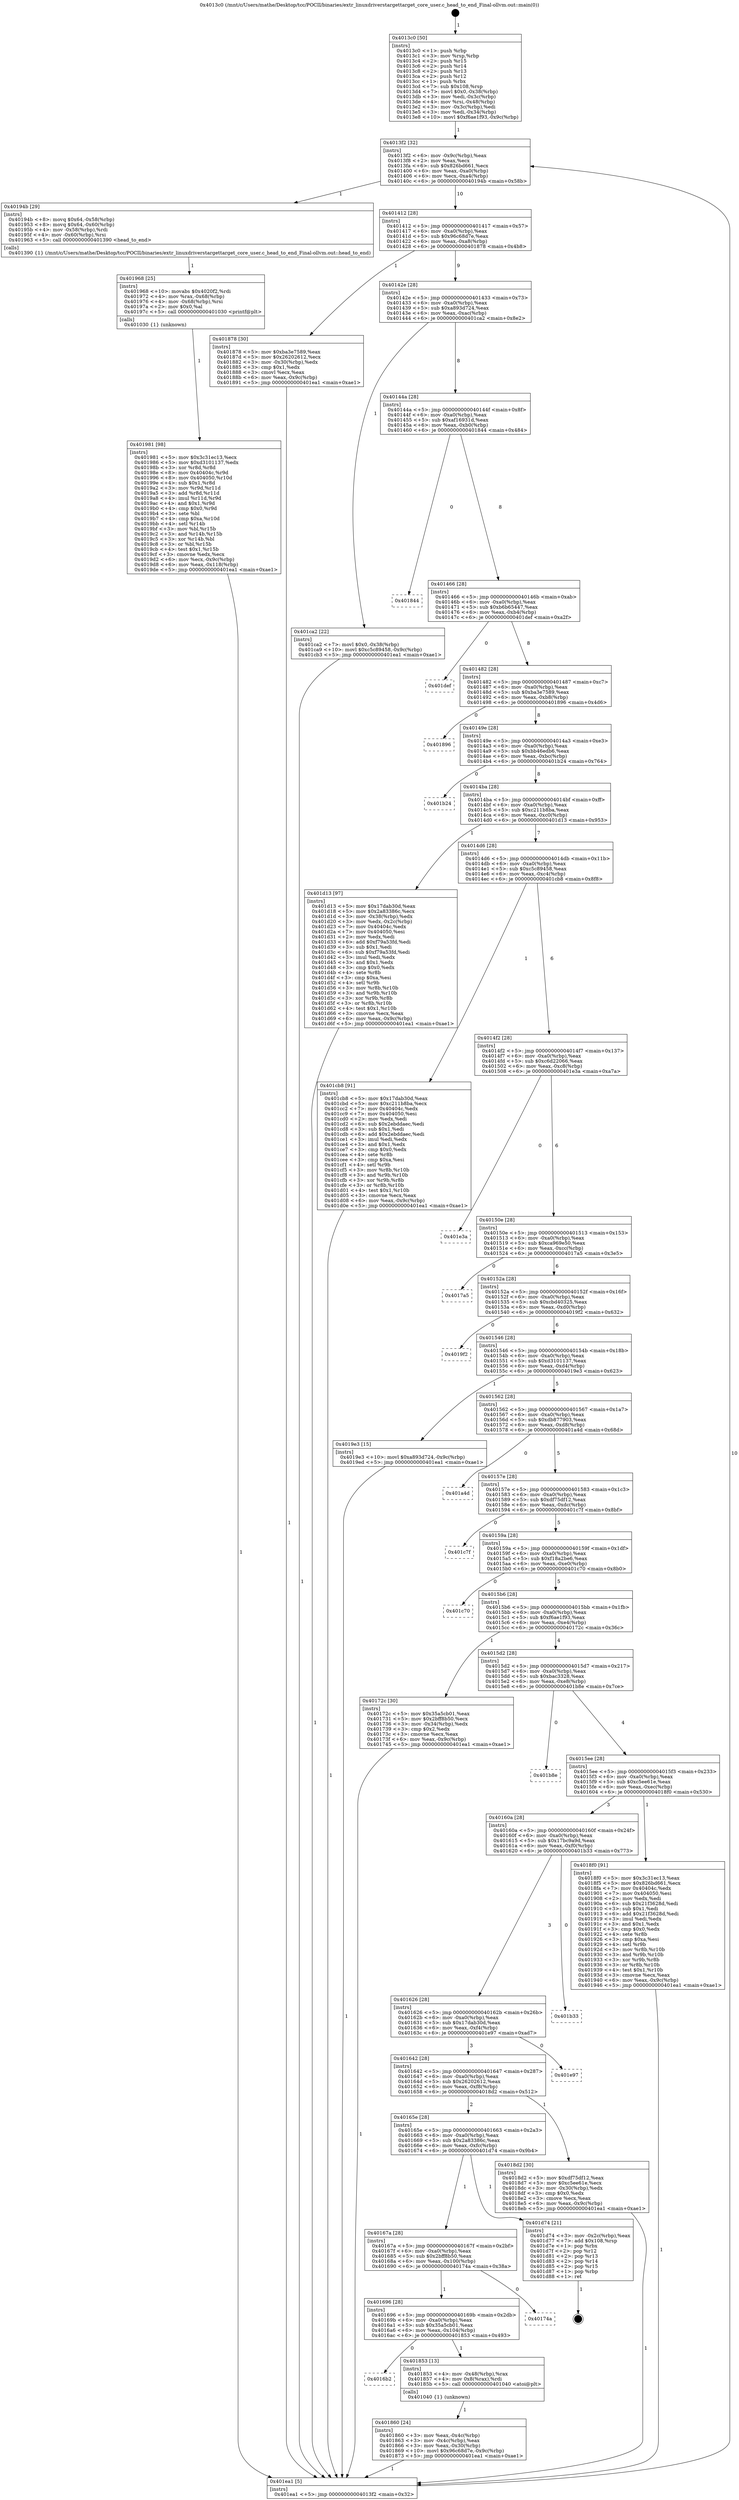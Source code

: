 digraph "0x4013c0" {
  label = "0x4013c0 (/mnt/c/Users/mathe/Desktop/tcc/POCII/binaries/extr_linuxdriverstargettarget_core_user.c_head_to_end_Final-ollvm.out::main(0))"
  labelloc = "t"
  node[shape=record]

  Entry [label="",width=0.3,height=0.3,shape=circle,fillcolor=black,style=filled]
  "0x4013f2" [label="{
     0x4013f2 [32]\l
     | [instrs]\l
     &nbsp;&nbsp;0x4013f2 \<+6\>: mov -0x9c(%rbp),%eax\l
     &nbsp;&nbsp;0x4013f8 \<+2\>: mov %eax,%ecx\l
     &nbsp;&nbsp;0x4013fa \<+6\>: sub $0x826bd661,%ecx\l
     &nbsp;&nbsp;0x401400 \<+6\>: mov %eax,-0xa0(%rbp)\l
     &nbsp;&nbsp;0x401406 \<+6\>: mov %ecx,-0xa4(%rbp)\l
     &nbsp;&nbsp;0x40140c \<+6\>: je 000000000040194b \<main+0x58b\>\l
  }"]
  "0x40194b" [label="{
     0x40194b [29]\l
     | [instrs]\l
     &nbsp;&nbsp;0x40194b \<+8\>: movq $0x64,-0x58(%rbp)\l
     &nbsp;&nbsp;0x401953 \<+8\>: movq $0x64,-0x60(%rbp)\l
     &nbsp;&nbsp;0x40195b \<+4\>: mov -0x58(%rbp),%rdi\l
     &nbsp;&nbsp;0x40195f \<+4\>: mov -0x60(%rbp),%rsi\l
     &nbsp;&nbsp;0x401963 \<+5\>: call 0000000000401390 \<head_to_end\>\l
     | [calls]\l
     &nbsp;&nbsp;0x401390 \{1\} (/mnt/c/Users/mathe/Desktop/tcc/POCII/binaries/extr_linuxdriverstargettarget_core_user.c_head_to_end_Final-ollvm.out::head_to_end)\l
  }"]
  "0x401412" [label="{
     0x401412 [28]\l
     | [instrs]\l
     &nbsp;&nbsp;0x401412 \<+5\>: jmp 0000000000401417 \<main+0x57\>\l
     &nbsp;&nbsp;0x401417 \<+6\>: mov -0xa0(%rbp),%eax\l
     &nbsp;&nbsp;0x40141d \<+5\>: sub $0x96c68d7e,%eax\l
     &nbsp;&nbsp;0x401422 \<+6\>: mov %eax,-0xa8(%rbp)\l
     &nbsp;&nbsp;0x401428 \<+6\>: je 0000000000401878 \<main+0x4b8\>\l
  }"]
  Exit [label="",width=0.3,height=0.3,shape=circle,fillcolor=black,style=filled,peripheries=2]
  "0x401878" [label="{
     0x401878 [30]\l
     | [instrs]\l
     &nbsp;&nbsp;0x401878 \<+5\>: mov $0xba3e7589,%eax\l
     &nbsp;&nbsp;0x40187d \<+5\>: mov $0x26202612,%ecx\l
     &nbsp;&nbsp;0x401882 \<+3\>: mov -0x30(%rbp),%edx\l
     &nbsp;&nbsp;0x401885 \<+3\>: cmp $0x1,%edx\l
     &nbsp;&nbsp;0x401888 \<+3\>: cmovl %ecx,%eax\l
     &nbsp;&nbsp;0x40188b \<+6\>: mov %eax,-0x9c(%rbp)\l
     &nbsp;&nbsp;0x401891 \<+5\>: jmp 0000000000401ea1 \<main+0xae1\>\l
  }"]
  "0x40142e" [label="{
     0x40142e [28]\l
     | [instrs]\l
     &nbsp;&nbsp;0x40142e \<+5\>: jmp 0000000000401433 \<main+0x73\>\l
     &nbsp;&nbsp;0x401433 \<+6\>: mov -0xa0(%rbp),%eax\l
     &nbsp;&nbsp;0x401439 \<+5\>: sub $0xa893d724,%eax\l
     &nbsp;&nbsp;0x40143e \<+6\>: mov %eax,-0xac(%rbp)\l
     &nbsp;&nbsp;0x401444 \<+6\>: je 0000000000401ca2 \<main+0x8e2\>\l
  }"]
  "0x401981" [label="{
     0x401981 [98]\l
     | [instrs]\l
     &nbsp;&nbsp;0x401981 \<+5\>: mov $0x3c31ec13,%ecx\l
     &nbsp;&nbsp;0x401986 \<+5\>: mov $0xd3101137,%edx\l
     &nbsp;&nbsp;0x40198b \<+3\>: xor %r8d,%r8d\l
     &nbsp;&nbsp;0x40198e \<+8\>: mov 0x40404c,%r9d\l
     &nbsp;&nbsp;0x401996 \<+8\>: mov 0x404050,%r10d\l
     &nbsp;&nbsp;0x40199e \<+4\>: sub $0x1,%r8d\l
     &nbsp;&nbsp;0x4019a2 \<+3\>: mov %r9d,%r11d\l
     &nbsp;&nbsp;0x4019a5 \<+3\>: add %r8d,%r11d\l
     &nbsp;&nbsp;0x4019a8 \<+4\>: imul %r11d,%r9d\l
     &nbsp;&nbsp;0x4019ac \<+4\>: and $0x1,%r9d\l
     &nbsp;&nbsp;0x4019b0 \<+4\>: cmp $0x0,%r9d\l
     &nbsp;&nbsp;0x4019b4 \<+3\>: sete %bl\l
     &nbsp;&nbsp;0x4019b7 \<+4\>: cmp $0xa,%r10d\l
     &nbsp;&nbsp;0x4019bb \<+4\>: setl %r14b\l
     &nbsp;&nbsp;0x4019bf \<+3\>: mov %bl,%r15b\l
     &nbsp;&nbsp;0x4019c2 \<+3\>: and %r14b,%r15b\l
     &nbsp;&nbsp;0x4019c5 \<+3\>: xor %r14b,%bl\l
     &nbsp;&nbsp;0x4019c8 \<+3\>: or %bl,%r15b\l
     &nbsp;&nbsp;0x4019cb \<+4\>: test $0x1,%r15b\l
     &nbsp;&nbsp;0x4019cf \<+3\>: cmovne %edx,%ecx\l
     &nbsp;&nbsp;0x4019d2 \<+6\>: mov %ecx,-0x9c(%rbp)\l
     &nbsp;&nbsp;0x4019d8 \<+6\>: mov %eax,-0x118(%rbp)\l
     &nbsp;&nbsp;0x4019de \<+5\>: jmp 0000000000401ea1 \<main+0xae1\>\l
  }"]
  "0x401ca2" [label="{
     0x401ca2 [22]\l
     | [instrs]\l
     &nbsp;&nbsp;0x401ca2 \<+7\>: movl $0x0,-0x38(%rbp)\l
     &nbsp;&nbsp;0x401ca9 \<+10\>: movl $0xc5c89458,-0x9c(%rbp)\l
     &nbsp;&nbsp;0x401cb3 \<+5\>: jmp 0000000000401ea1 \<main+0xae1\>\l
  }"]
  "0x40144a" [label="{
     0x40144a [28]\l
     | [instrs]\l
     &nbsp;&nbsp;0x40144a \<+5\>: jmp 000000000040144f \<main+0x8f\>\l
     &nbsp;&nbsp;0x40144f \<+6\>: mov -0xa0(%rbp),%eax\l
     &nbsp;&nbsp;0x401455 \<+5\>: sub $0xaf16931d,%eax\l
     &nbsp;&nbsp;0x40145a \<+6\>: mov %eax,-0xb0(%rbp)\l
     &nbsp;&nbsp;0x401460 \<+6\>: je 0000000000401844 \<main+0x484\>\l
  }"]
  "0x401968" [label="{
     0x401968 [25]\l
     | [instrs]\l
     &nbsp;&nbsp;0x401968 \<+10\>: movabs $0x4020f2,%rdi\l
     &nbsp;&nbsp;0x401972 \<+4\>: mov %rax,-0x68(%rbp)\l
     &nbsp;&nbsp;0x401976 \<+4\>: mov -0x68(%rbp),%rsi\l
     &nbsp;&nbsp;0x40197a \<+2\>: mov $0x0,%al\l
     &nbsp;&nbsp;0x40197c \<+5\>: call 0000000000401030 \<printf@plt\>\l
     | [calls]\l
     &nbsp;&nbsp;0x401030 \{1\} (unknown)\l
  }"]
  "0x401844" [label="{
     0x401844\l
  }", style=dashed]
  "0x401466" [label="{
     0x401466 [28]\l
     | [instrs]\l
     &nbsp;&nbsp;0x401466 \<+5\>: jmp 000000000040146b \<main+0xab\>\l
     &nbsp;&nbsp;0x40146b \<+6\>: mov -0xa0(%rbp),%eax\l
     &nbsp;&nbsp;0x401471 \<+5\>: sub $0xb6b65447,%eax\l
     &nbsp;&nbsp;0x401476 \<+6\>: mov %eax,-0xb4(%rbp)\l
     &nbsp;&nbsp;0x40147c \<+6\>: je 0000000000401def \<main+0xa2f\>\l
  }"]
  "0x401860" [label="{
     0x401860 [24]\l
     | [instrs]\l
     &nbsp;&nbsp;0x401860 \<+3\>: mov %eax,-0x4c(%rbp)\l
     &nbsp;&nbsp;0x401863 \<+3\>: mov -0x4c(%rbp),%eax\l
     &nbsp;&nbsp;0x401866 \<+3\>: mov %eax,-0x30(%rbp)\l
     &nbsp;&nbsp;0x401869 \<+10\>: movl $0x96c68d7e,-0x9c(%rbp)\l
     &nbsp;&nbsp;0x401873 \<+5\>: jmp 0000000000401ea1 \<main+0xae1\>\l
  }"]
  "0x401def" [label="{
     0x401def\l
  }", style=dashed]
  "0x401482" [label="{
     0x401482 [28]\l
     | [instrs]\l
     &nbsp;&nbsp;0x401482 \<+5\>: jmp 0000000000401487 \<main+0xc7\>\l
     &nbsp;&nbsp;0x401487 \<+6\>: mov -0xa0(%rbp),%eax\l
     &nbsp;&nbsp;0x40148d \<+5\>: sub $0xba3e7589,%eax\l
     &nbsp;&nbsp;0x401492 \<+6\>: mov %eax,-0xb8(%rbp)\l
     &nbsp;&nbsp;0x401498 \<+6\>: je 0000000000401896 \<main+0x4d6\>\l
  }"]
  "0x4016b2" [label="{
     0x4016b2\l
  }", style=dashed]
  "0x401896" [label="{
     0x401896\l
  }", style=dashed]
  "0x40149e" [label="{
     0x40149e [28]\l
     | [instrs]\l
     &nbsp;&nbsp;0x40149e \<+5\>: jmp 00000000004014a3 \<main+0xe3\>\l
     &nbsp;&nbsp;0x4014a3 \<+6\>: mov -0xa0(%rbp),%eax\l
     &nbsp;&nbsp;0x4014a9 \<+5\>: sub $0xbb46edb6,%eax\l
     &nbsp;&nbsp;0x4014ae \<+6\>: mov %eax,-0xbc(%rbp)\l
     &nbsp;&nbsp;0x4014b4 \<+6\>: je 0000000000401b24 \<main+0x764\>\l
  }"]
  "0x401853" [label="{
     0x401853 [13]\l
     | [instrs]\l
     &nbsp;&nbsp;0x401853 \<+4\>: mov -0x48(%rbp),%rax\l
     &nbsp;&nbsp;0x401857 \<+4\>: mov 0x8(%rax),%rdi\l
     &nbsp;&nbsp;0x40185b \<+5\>: call 0000000000401040 \<atoi@plt\>\l
     | [calls]\l
     &nbsp;&nbsp;0x401040 \{1\} (unknown)\l
  }"]
  "0x401b24" [label="{
     0x401b24\l
  }", style=dashed]
  "0x4014ba" [label="{
     0x4014ba [28]\l
     | [instrs]\l
     &nbsp;&nbsp;0x4014ba \<+5\>: jmp 00000000004014bf \<main+0xff\>\l
     &nbsp;&nbsp;0x4014bf \<+6\>: mov -0xa0(%rbp),%eax\l
     &nbsp;&nbsp;0x4014c5 \<+5\>: sub $0xc211b8ba,%eax\l
     &nbsp;&nbsp;0x4014ca \<+6\>: mov %eax,-0xc0(%rbp)\l
     &nbsp;&nbsp;0x4014d0 \<+6\>: je 0000000000401d13 \<main+0x953\>\l
  }"]
  "0x401696" [label="{
     0x401696 [28]\l
     | [instrs]\l
     &nbsp;&nbsp;0x401696 \<+5\>: jmp 000000000040169b \<main+0x2db\>\l
     &nbsp;&nbsp;0x40169b \<+6\>: mov -0xa0(%rbp),%eax\l
     &nbsp;&nbsp;0x4016a1 \<+5\>: sub $0x35a5cb01,%eax\l
     &nbsp;&nbsp;0x4016a6 \<+6\>: mov %eax,-0x104(%rbp)\l
     &nbsp;&nbsp;0x4016ac \<+6\>: je 0000000000401853 \<main+0x493\>\l
  }"]
  "0x401d13" [label="{
     0x401d13 [97]\l
     | [instrs]\l
     &nbsp;&nbsp;0x401d13 \<+5\>: mov $0x17dab30d,%eax\l
     &nbsp;&nbsp;0x401d18 \<+5\>: mov $0x2a83386c,%ecx\l
     &nbsp;&nbsp;0x401d1d \<+3\>: mov -0x38(%rbp),%edx\l
     &nbsp;&nbsp;0x401d20 \<+3\>: mov %edx,-0x2c(%rbp)\l
     &nbsp;&nbsp;0x401d23 \<+7\>: mov 0x40404c,%edx\l
     &nbsp;&nbsp;0x401d2a \<+7\>: mov 0x404050,%esi\l
     &nbsp;&nbsp;0x401d31 \<+2\>: mov %edx,%edi\l
     &nbsp;&nbsp;0x401d33 \<+6\>: add $0xf79a53fd,%edi\l
     &nbsp;&nbsp;0x401d39 \<+3\>: sub $0x1,%edi\l
     &nbsp;&nbsp;0x401d3c \<+6\>: sub $0xf79a53fd,%edi\l
     &nbsp;&nbsp;0x401d42 \<+3\>: imul %edi,%edx\l
     &nbsp;&nbsp;0x401d45 \<+3\>: and $0x1,%edx\l
     &nbsp;&nbsp;0x401d48 \<+3\>: cmp $0x0,%edx\l
     &nbsp;&nbsp;0x401d4b \<+4\>: sete %r8b\l
     &nbsp;&nbsp;0x401d4f \<+3\>: cmp $0xa,%esi\l
     &nbsp;&nbsp;0x401d52 \<+4\>: setl %r9b\l
     &nbsp;&nbsp;0x401d56 \<+3\>: mov %r8b,%r10b\l
     &nbsp;&nbsp;0x401d59 \<+3\>: and %r9b,%r10b\l
     &nbsp;&nbsp;0x401d5c \<+3\>: xor %r9b,%r8b\l
     &nbsp;&nbsp;0x401d5f \<+3\>: or %r8b,%r10b\l
     &nbsp;&nbsp;0x401d62 \<+4\>: test $0x1,%r10b\l
     &nbsp;&nbsp;0x401d66 \<+3\>: cmovne %ecx,%eax\l
     &nbsp;&nbsp;0x401d69 \<+6\>: mov %eax,-0x9c(%rbp)\l
     &nbsp;&nbsp;0x401d6f \<+5\>: jmp 0000000000401ea1 \<main+0xae1\>\l
  }"]
  "0x4014d6" [label="{
     0x4014d6 [28]\l
     | [instrs]\l
     &nbsp;&nbsp;0x4014d6 \<+5\>: jmp 00000000004014db \<main+0x11b\>\l
     &nbsp;&nbsp;0x4014db \<+6\>: mov -0xa0(%rbp),%eax\l
     &nbsp;&nbsp;0x4014e1 \<+5\>: sub $0xc5c89458,%eax\l
     &nbsp;&nbsp;0x4014e6 \<+6\>: mov %eax,-0xc4(%rbp)\l
     &nbsp;&nbsp;0x4014ec \<+6\>: je 0000000000401cb8 \<main+0x8f8\>\l
  }"]
  "0x40174a" [label="{
     0x40174a\l
  }", style=dashed]
  "0x401cb8" [label="{
     0x401cb8 [91]\l
     | [instrs]\l
     &nbsp;&nbsp;0x401cb8 \<+5\>: mov $0x17dab30d,%eax\l
     &nbsp;&nbsp;0x401cbd \<+5\>: mov $0xc211b8ba,%ecx\l
     &nbsp;&nbsp;0x401cc2 \<+7\>: mov 0x40404c,%edx\l
     &nbsp;&nbsp;0x401cc9 \<+7\>: mov 0x404050,%esi\l
     &nbsp;&nbsp;0x401cd0 \<+2\>: mov %edx,%edi\l
     &nbsp;&nbsp;0x401cd2 \<+6\>: sub $0x2ebddaec,%edi\l
     &nbsp;&nbsp;0x401cd8 \<+3\>: sub $0x1,%edi\l
     &nbsp;&nbsp;0x401cdb \<+6\>: add $0x2ebddaec,%edi\l
     &nbsp;&nbsp;0x401ce1 \<+3\>: imul %edi,%edx\l
     &nbsp;&nbsp;0x401ce4 \<+3\>: and $0x1,%edx\l
     &nbsp;&nbsp;0x401ce7 \<+3\>: cmp $0x0,%edx\l
     &nbsp;&nbsp;0x401cea \<+4\>: sete %r8b\l
     &nbsp;&nbsp;0x401cee \<+3\>: cmp $0xa,%esi\l
     &nbsp;&nbsp;0x401cf1 \<+4\>: setl %r9b\l
     &nbsp;&nbsp;0x401cf5 \<+3\>: mov %r8b,%r10b\l
     &nbsp;&nbsp;0x401cf8 \<+3\>: and %r9b,%r10b\l
     &nbsp;&nbsp;0x401cfb \<+3\>: xor %r9b,%r8b\l
     &nbsp;&nbsp;0x401cfe \<+3\>: or %r8b,%r10b\l
     &nbsp;&nbsp;0x401d01 \<+4\>: test $0x1,%r10b\l
     &nbsp;&nbsp;0x401d05 \<+3\>: cmovne %ecx,%eax\l
     &nbsp;&nbsp;0x401d08 \<+6\>: mov %eax,-0x9c(%rbp)\l
     &nbsp;&nbsp;0x401d0e \<+5\>: jmp 0000000000401ea1 \<main+0xae1\>\l
  }"]
  "0x4014f2" [label="{
     0x4014f2 [28]\l
     | [instrs]\l
     &nbsp;&nbsp;0x4014f2 \<+5\>: jmp 00000000004014f7 \<main+0x137\>\l
     &nbsp;&nbsp;0x4014f7 \<+6\>: mov -0xa0(%rbp),%eax\l
     &nbsp;&nbsp;0x4014fd \<+5\>: sub $0xc6d22066,%eax\l
     &nbsp;&nbsp;0x401502 \<+6\>: mov %eax,-0xc8(%rbp)\l
     &nbsp;&nbsp;0x401508 \<+6\>: je 0000000000401e3a \<main+0xa7a\>\l
  }"]
  "0x40167a" [label="{
     0x40167a [28]\l
     | [instrs]\l
     &nbsp;&nbsp;0x40167a \<+5\>: jmp 000000000040167f \<main+0x2bf\>\l
     &nbsp;&nbsp;0x40167f \<+6\>: mov -0xa0(%rbp),%eax\l
     &nbsp;&nbsp;0x401685 \<+5\>: sub $0x2bff8b50,%eax\l
     &nbsp;&nbsp;0x40168a \<+6\>: mov %eax,-0x100(%rbp)\l
     &nbsp;&nbsp;0x401690 \<+6\>: je 000000000040174a \<main+0x38a\>\l
  }"]
  "0x401e3a" [label="{
     0x401e3a\l
  }", style=dashed]
  "0x40150e" [label="{
     0x40150e [28]\l
     | [instrs]\l
     &nbsp;&nbsp;0x40150e \<+5\>: jmp 0000000000401513 \<main+0x153\>\l
     &nbsp;&nbsp;0x401513 \<+6\>: mov -0xa0(%rbp),%eax\l
     &nbsp;&nbsp;0x401519 \<+5\>: sub $0xca969e50,%eax\l
     &nbsp;&nbsp;0x40151e \<+6\>: mov %eax,-0xcc(%rbp)\l
     &nbsp;&nbsp;0x401524 \<+6\>: je 00000000004017a5 \<main+0x3e5\>\l
  }"]
  "0x401d74" [label="{
     0x401d74 [21]\l
     | [instrs]\l
     &nbsp;&nbsp;0x401d74 \<+3\>: mov -0x2c(%rbp),%eax\l
     &nbsp;&nbsp;0x401d77 \<+7\>: add $0x108,%rsp\l
     &nbsp;&nbsp;0x401d7e \<+1\>: pop %rbx\l
     &nbsp;&nbsp;0x401d7f \<+2\>: pop %r12\l
     &nbsp;&nbsp;0x401d81 \<+2\>: pop %r13\l
     &nbsp;&nbsp;0x401d83 \<+2\>: pop %r14\l
     &nbsp;&nbsp;0x401d85 \<+2\>: pop %r15\l
     &nbsp;&nbsp;0x401d87 \<+1\>: pop %rbp\l
     &nbsp;&nbsp;0x401d88 \<+1\>: ret\l
  }"]
  "0x4017a5" [label="{
     0x4017a5\l
  }", style=dashed]
  "0x40152a" [label="{
     0x40152a [28]\l
     | [instrs]\l
     &nbsp;&nbsp;0x40152a \<+5\>: jmp 000000000040152f \<main+0x16f\>\l
     &nbsp;&nbsp;0x40152f \<+6\>: mov -0xa0(%rbp),%eax\l
     &nbsp;&nbsp;0x401535 \<+5\>: sub $0xcbd40325,%eax\l
     &nbsp;&nbsp;0x40153a \<+6\>: mov %eax,-0xd0(%rbp)\l
     &nbsp;&nbsp;0x401540 \<+6\>: je 00000000004019f2 \<main+0x632\>\l
  }"]
  "0x40165e" [label="{
     0x40165e [28]\l
     | [instrs]\l
     &nbsp;&nbsp;0x40165e \<+5\>: jmp 0000000000401663 \<main+0x2a3\>\l
     &nbsp;&nbsp;0x401663 \<+6\>: mov -0xa0(%rbp),%eax\l
     &nbsp;&nbsp;0x401669 \<+5\>: sub $0x2a83386c,%eax\l
     &nbsp;&nbsp;0x40166e \<+6\>: mov %eax,-0xfc(%rbp)\l
     &nbsp;&nbsp;0x401674 \<+6\>: je 0000000000401d74 \<main+0x9b4\>\l
  }"]
  "0x4019f2" [label="{
     0x4019f2\l
  }", style=dashed]
  "0x401546" [label="{
     0x401546 [28]\l
     | [instrs]\l
     &nbsp;&nbsp;0x401546 \<+5\>: jmp 000000000040154b \<main+0x18b\>\l
     &nbsp;&nbsp;0x40154b \<+6\>: mov -0xa0(%rbp),%eax\l
     &nbsp;&nbsp;0x401551 \<+5\>: sub $0xd3101137,%eax\l
     &nbsp;&nbsp;0x401556 \<+6\>: mov %eax,-0xd4(%rbp)\l
     &nbsp;&nbsp;0x40155c \<+6\>: je 00000000004019e3 \<main+0x623\>\l
  }"]
  "0x4018d2" [label="{
     0x4018d2 [30]\l
     | [instrs]\l
     &nbsp;&nbsp;0x4018d2 \<+5\>: mov $0xdf75df12,%eax\l
     &nbsp;&nbsp;0x4018d7 \<+5\>: mov $0xc5ee61e,%ecx\l
     &nbsp;&nbsp;0x4018dc \<+3\>: mov -0x30(%rbp),%edx\l
     &nbsp;&nbsp;0x4018df \<+3\>: cmp $0x0,%edx\l
     &nbsp;&nbsp;0x4018e2 \<+3\>: cmove %ecx,%eax\l
     &nbsp;&nbsp;0x4018e5 \<+6\>: mov %eax,-0x9c(%rbp)\l
     &nbsp;&nbsp;0x4018eb \<+5\>: jmp 0000000000401ea1 \<main+0xae1\>\l
  }"]
  "0x4019e3" [label="{
     0x4019e3 [15]\l
     | [instrs]\l
     &nbsp;&nbsp;0x4019e3 \<+10\>: movl $0xa893d724,-0x9c(%rbp)\l
     &nbsp;&nbsp;0x4019ed \<+5\>: jmp 0000000000401ea1 \<main+0xae1\>\l
  }"]
  "0x401562" [label="{
     0x401562 [28]\l
     | [instrs]\l
     &nbsp;&nbsp;0x401562 \<+5\>: jmp 0000000000401567 \<main+0x1a7\>\l
     &nbsp;&nbsp;0x401567 \<+6\>: mov -0xa0(%rbp),%eax\l
     &nbsp;&nbsp;0x40156d \<+5\>: sub $0xdb877903,%eax\l
     &nbsp;&nbsp;0x401572 \<+6\>: mov %eax,-0xd8(%rbp)\l
     &nbsp;&nbsp;0x401578 \<+6\>: je 0000000000401a4d \<main+0x68d\>\l
  }"]
  "0x401642" [label="{
     0x401642 [28]\l
     | [instrs]\l
     &nbsp;&nbsp;0x401642 \<+5\>: jmp 0000000000401647 \<main+0x287\>\l
     &nbsp;&nbsp;0x401647 \<+6\>: mov -0xa0(%rbp),%eax\l
     &nbsp;&nbsp;0x40164d \<+5\>: sub $0x26202612,%eax\l
     &nbsp;&nbsp;0x401652 \<+6\>: mov %eax,-0xf8(%rbp)\l
     &nbsp;&nbsp;0x401658 \<+6\>: je 00000000004018d2 \<main+0x512\>\l
  }"]
  "0x401a4d" [label="{
     0x401a4d\l
  }", style=dashed]
  "0x40157e" [label="{
     0x40157e [28]\l
     | [instrs]\l
     &nbsp;&nbsp;0x40157e \<+5\>: jmp 0000000000401583 \<main+0x1c3\>\l
     &nbsp;&nbsp;0x401583 \<+6\>: mov -0xa0(%rbp),%eax\l
     &nbsp;&nbsp;0x401589 \<+5\>: sub $0xdf75df12,%eax\l
     &nbsp;&nbsp;0x40158e \<+6\>: mov %eax,-0xdc(%rbp)\l
     &nbsp;&nbsp;0x401594 \<+6\>: je 0000000000401c7f \<main+0x8bf\>\l
  }"]
  "0x401e97" [label="{
     0x401e97\l
  }", style=dashed]
  "0x401c7f" [label="{
     0x401c7f\l
  }", style=dashed]
  "0x40159a" [label="{
     0x40159a [28]\l
     | [instrs]\l
     &nbsp;&nbsp;0x40159a \<+5\>: jmp 000000000040159f \<main+0x1df\>\l
     &nbsp;&nbsp;0x40159f \<+6\>: mov -0xa0(%rbp),%eax\l
     &nbsp;&nbsp;0x4015a5 \<+5\>: sub $0xf18a2be6,%eax\l
     &nbsp;&nbsp;0x4015aa \<+6\>: mov %eax,-0xe0(%rbp)\l
     &nbsp;&nbsp;0x4015b0 \<+6\>: je 0000000000401c70 \<main+0x8b0\>\l
  }"]
  "0x401626" [label="{
     0x401626 [28]\l
     | [instrs]\l
     &nbsp;&nbsp;0x401626 \<+5\>: jmp 000000000040162b \<main+0x26b\>\l
     &nbsp;&nbsp;0x40162b \<+6\>: mov -0xa0(%rbp),%eax\l
     &nbsp;&nbsp;0x401631 \<+5\>: sub $0x17dab30d,%eax\l
     &nbsp;&nbsp;0x401636 \<+6\>: mov %eax,-0xf4(%rbp)\l
     &nbsp;&nbsp;0x40163c \<+6\>: je 0000000000401e97 \<main+0xad7\>\l
  }"]
  "0x401c70" [label="{
     0x401c70\l
  }", style=dashed]
  "0x4015b6" [label="{
     0x4015b6 [28]\l
     | [instrs]\l
     &nbsp;&nbsp;0x4015b6 \<+5\>: jmp 00000000004015bb \<main+0x1fb\>\l
     &nbsp;&nbsp;0x4015bb \<+6\>: mov -0xa0(%rbp),%eax\l
     &nbsp;&nbsp;0x4015c1 \<+5\>: sub $0xf6ae1f93,%eax\l
     &nbsp;&nbsp;0x4015c6 \<+6\>: mov %eax,-0xe4(%rbp)\l
     &nbsp;&nbsp;0x4015cc \<+6\>: je 000000000040172c \<main+0x36c\>\l
  }"]
  "0x401b33" [label="{
     0x401b33\l
  }", style=dashed]
  "0x40172c" [label="{
     0x40172c [30]\l
     | [instrs]\l
     &nbsp;&nbsp;0x40172c \<+5\>: mov $0x35a5cb01,%eax\l
     &nbsp;&nbsp;0x401731 \<+5\>: mov $0x2bff8b50,%ecx\l
     &nbsp;&nbsp;0x401736 \<+3\>: mov -0x34(%rbp),%edx\l
     &nbsp;&nbsp;0x401739 \<+3\>: cmp $0x2,%edx\l
     &nbsp;&nbsp;0x40173c \<+3\>: cmovne %ecx,%eax\l
     &nbsp;&nbsp;0x40173f \<+6\>: mov %eax,-0x9c(%rbp)\l
     &nbsp;&nbsp;0x401745 \<+5\>: jmp 0000000000401ea1 \<main+0xae1\>\l
  }"]
  "0x4015d2" [label="{
     0x4015d2 [28]\l
     | [instrs]\l
     &nbsp;&nbsp;0x4015d2 \<+5\>: jmp 00000000004015d7 \<main+0x217\>\l
     &nbsp;&nbsp;0x4015d7 \<+6\>: mov -0xa0(%rbp),%eax\l
     &nbsp;&nbsp;0x4015dd \<+5\>: sub $0xbac3328,%eax\l
     &nbsp;&nbsp;0x4015e2 \<+6\>: mov %eax,-0xe8(%rbp)\l
     &nbsp;&nbsp;0x4015e8 \<+6\>: je 0000000000401b8e \<main+0x7ce\>\l
  }"]
  "0x401ea1" [label="{
     0x401ea1 [5]\l
     | [instrs]\l
     &nbsp;&nbsp;0x401ea1 \<+5\>: jmp 00000000004013f2 \<main+0x32\>\l
  }"]
  "0x4013c0" [label="{
     0x4013c0 [50]\l
     | [instrs]\l
     &nbsp;&nbsp;0x4013c0 \<+1\>: push %rbp\l
     &nbsp;&nbsp;0x4013c1 \<+3\>: mov %rsp,%rbp\l
     &nbsp;&nbsp;0x4013c4 \<+2\>: push %r15\l
     &nbsp;&nbsp;0x4013c6 \<+2\>: push %r14\l
     &nbsp;&nbsp;0x4013c8 \<+2\>: push %r13\l
     &nbsp;&nbsp;0x4013ca \<+2\>: push %r12\l
     &nbsp;&nbsp;0x4013cc \<+1\>: push %rbx\l
     &nbsp;&nbsp;0x4013cd \<+7\>: sub $0x108,%rsp\l
     &nbsp;&nbsp;0x4013d4 \<+7\>: movl $0x0,-0x38(%rbp)\l
     &nbsp;&nbsp;0x4013db \<+3\>: mov %edi,-0x3c(%rbp)\l
     &nbsp;&nbsp;0x4013de \<+4\>: mov %rsi,-0x48(%rbp)\l
     &nbsp;&nbsp;0x4013e2 \<+3\>: mov -0x3c(%rbp),%edi\l
     &nbsp;&nbsp;0x4013e5 \<+3\>: mov %edi,-0x34(%rbp)\l
     &nbsp;&nbsp;0x4013e8 \<+10\>: movl $0xf6ae1f93,-0x9c(%rbp)\l
  }"]
  "0x40160a" [label="{
     0x40160a [28]\l
     | [instrs]\l
     &nbsp;&nbsp;0x40160a \<+5\>: jmp 000000000040160f \<main+0x24f\>\l
     &nbsp;&nbsp;0x40160f \<+6\>: mov -0xa0(%rbp),%eax\l
     &nbsp;&nbsp;0x401615 \<+5\>: sub $0x17bc9a9d,%eax\l
     &nbsp;&nbsp;0x40161a \<+6\>: mov %eax,-0xf0(%rbp)\l
     &nbsp;&nbsp;0x401620 \<+6\>: je 0000000000401b33 \<main+0x773\>\l
  }"]
  "0x401b8e" [label="{
     0x401b8e\l
  }", style=dashed]
  "0x4015ee" [label="{
     0x4015ee [28]\l
     | [instrs]\l
     &nbsp;&nbsp;0x4015ee \<+5\>: jmp 00000000004015f3 \<main+0x233\>\l
     &nbsp;&nbsp;0x4015f3 \<+6\>: mov -0xa0(%rbp),%eax\l
     &nbsp;&nbsp;0x4015f9 \<+5\>: sub $0xc5ee61e,%eax\l
     &nbsp;&nbsp;0x4015fe \<+6\>: mov %eax,-0xec(%rbp)\l
     &nbsp;&nbsp;0x401604 \<+6\>: je 00000000004018f0 \<main+0x530\>\l
  }"]
  "0x4018f0" [label="{
     0x4018f0 [91]\l
     | [instrs]\l
     &nbsp;&nbsp;0x4018f0 \<+5\>: mov $0x3c31ec13,%eax\l
     &nbsp;&nbsp;0x4018f5 \<+5\>: mov $0x826bd661,%ecx\l
     &nbsp;&nbsp;0x4018fa \<+7\>: mov 0x40404c,%edx\l
     &nbsp;&nbsp;0x401901 \<+7\>: mov 0x404050,%esi\l
     &nbsp;&nbsp;0x401908 \<+2\>: mov %edx,%edi\l
     &nbsp;&nbsp;0x40190a \<+6\>: sub $0x21f3628d,%edi\l
     &nbsp;&nbsp;0x401910 \<+3\>: sub $0x1,%edi\l
     &nbsp;&nbsp;0x401913 \<+6\>: add $0x21f3628d,%edi\l
     &nbsp;&nbsp;0x401919 \<+3\>: imul %edi,%edx\l
     &nbsp;&nbsp;0x40191c \<+3\>: and $0x1,%edx\l
     &nbsp;&nbsp;0x40191f \<+3\>: cmp $0x0,%edx\l
     &nbsp;&nbsp;0x401922 \<+4\>: sete %r8b\l
     &nbsp;&nbsp;0x401926 \<+3\>: cmp $0xa,%esi\l
     &nbsp;&nbsp;0x401929 \<+4\>: setl %r9b\l
     &nbsp;&nbsp;0x40192d \<+3\>: mov %r8b,%r10b\l
     &nbsp;&nbsp;0x401930 \<+3\>: and %r9b,%r10b\l
     &nbsp;&nbsp;0x401933 \<+3\>: xor %r9b,%r8b\l
     &nbsp;&nbsp;0x401936 \<+3\>: or %r8b,%r10b\l
     &nbsp;&nbsp;0x401939 \<+4\>: test $0x1,%r10b\l
     &nbsp;&nbsp;0x40193d \<+3\>: cmovne %ecx,%eax\l
     &nbsp;&nbsp;0x401940 \<+6\>: mov %eax,-0x9c(%rbp)\l
     &nbsp;&nbsp;0x401946 \<+5\>: jmp 0000000000401ea1 \<main+0xae1\>\l
  }"]
  Entry -> "0x4013c0" [label=" 1"]
  "0x4013f2" -> "0x40194b" [label=" 1"]
  "0x4013f2" -> "0x401412" [label=" 10"]
  "0x401d74" -> Exit [label=" 1"]
  "0x401412" -> "0x401878" [label=" 1"]
  "0x401412" -> "0x40142e" [label=" 9"]
  "0x401d13" -> "0x401ea1" [label=" 1"]
  "0x40142e" -> "0x401ca2" [label=" 1"]
  "0x40142e" -> "0x40144a" [label=" 8"]
  "0x401cb8" -> "0x401ea1" [label=" 1"]
  "0x40144a" -> "0x401844" [label=" 0"]
  "0x40144a" -> "0x401466" [label=" 8"]
  "0x401ca2" -> "0x401ea1" [label=" 1"]
  "0x401466" -> "0x401def" [label=" 0"]
  "0x401466" -> "0x401482" [label=" 8"]
  "0x4019e3" -> "0x401ea1" [label=" 1"]
  "0x401482" -> "0x401896" [label=" 0"]
  "0x401482" -> "0x40149e" [label=" 8"]
  "0x401981" -> "0x401ea1" [label=" 1"]
  "0x40149e" -> "0x401b24" [label=" 0"]
  "0x40149e" -> "0x4014ba" [label=" 8"]
  "0x401968" -> "0x401981" [label=" 1"]
  "0x4014ba" -> "0x401d13" [label=" 1"]
  "0x4014ba" -> "0x4014d6" [label=" 7"]
  "0x4018f0" -> "0x401ea1" [label=" 1"]
  "0x4014d6" -> "0x401cb8" [label=" 1"]
  "0x4014d6" -> "0x4014f2" [label=" 6"]
  "0x4018d2" -> "0x401ea1" [label=" 1"]
  "0x4014f2" -> "0x401e3a" [label=" 0"]
  "0x4014f2" -> "0x40150e" [label=" 6"]
  "0x401860" -> "0x401ea1" [label=" 1"]
  "0x40150e" -> "0x4017a5" [label=" 0"]
  "0x40150e" -> "0x40152a" [label=" 6"]
  "0x401853" -> "0x401860" [label=" 1"]
  "0x40152a" -> "0x4019f2" [label=" 0"]
  "0x40152a" -> "0x401546" [label=" 6"]
  "0x401696" -> "0x401853" [label=" 1"]
  "0x401546" -> "0x4019e3" [label=" 1"]
  "0x401546" -> "0x401562" [label=" 5"]
  "0x40194b" -> "0x401968" [label=" 1"]
  "0x401562" -> "0x401a4d" [label=" 0"]
  "0x401562" -> "0x40157e" [label=" 5"]
  "0x40167a" -> "0x40174a" [label=" 0"]
  "0x40157e" -> "0x401c7f" [label=" 0"]
  "0x40157e" -> "0x40159a" [label=" 5"]
  "0x401878" -> "0x401ea1" [label=" 1"]
  "0x40159a" -> "0x401c70" [label=" 0"]
  "0x40159a" -> "0x4015b6" [label=" 5"]
  "0x40165e" -> "0x401d74" [label=" 1"]
  "0x4015b6" -> "0x40172c" [label=" 1"]
  "0x4015b6" -> "0x4015d2" [label=" 4"]
  "0x40172c" -> "0x401ea1" [label=" 1"]
  "0x4013c0" -> "0x4013f2" [label=" 1"]
  "0x401ea1" -> "0x4013f2" [label=" 10"]
  "0x401696" -> "0x4016b2" [label=" 0"]
  "0x4015d2" -> "0x401b8e" [label=" 0"]
  "0x4015d2" -> "0x4015ee" [label=" 4"]
  "0x401642" -> "0x4018d2" [label=" 1"]
  "0x4015ee" -> "0x4018f0" [label=" 1"]
  "0x4015ee" -> "0x40160a" [label=" 3"]
  "0x401642" -> "0x40165e" [label=" 2"]
  "0x40160a" -> "0x401b33" [label=" 0"]
  "0x40160a" -> "0x401626" [label=" 3"]
  "0x40165e" -> "0x40167a" [label=" 1"]
  "0x401626" -> "0x401e97" [label=" 0"]
  "0x401626" -> "0x401642" [label=" 3"]
  "0x40167a" -> "0x401696" [label=" 1"]
}
